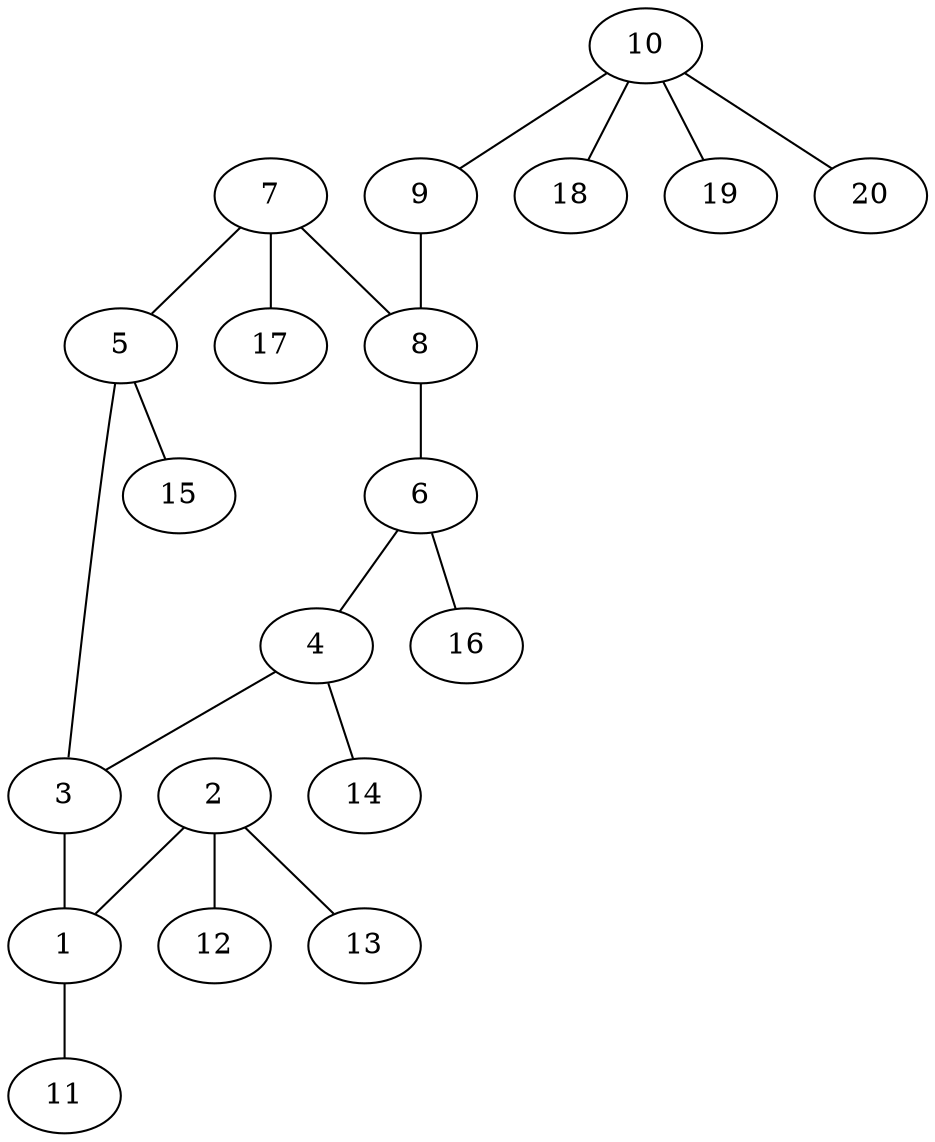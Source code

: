 graph molecule_188 {
	1	 [chem=C];
	11	 [chem=H];
	1 -- 11	 [valence=1];
	2	 [chem=C];
	2 -- 1	 [valence=2];
	12	 [chem=H];
	2 -- 12	 [valence=1];
	13	 [chem=H];
	2 -- 13	 [valence=1];
	3	 [chem=C];
	3 -- 1	 [valence=1];
	4	 [chem=C];
	4 -- 3	 [valence=2];
	14	 [chem=H];
	4 -- 14	 [valence=1];
	5	 [chem=C];
	5 -- 3	 [valence=1];
	15	 [chem=H];
	5 -- 15	 [valence=1];
	6	 [chem=C];
	6 -- 4	 [valence=1];
	16	 [chem=H];
	6 -- 16	 [valence=1];
	7	 [chem=C];
	7 -- 5	 [valence=2];
	8	 [chem=C];
	7 -- 8	 [valence=1];
	17	 [chem=H];
	7 -- 17	 [valence=1];
	8 -- 6	 [valence=2];
	9	 [chem=O];
	9 -- 8	 [valence=1];
	10	 [chem=C];
	10 -- 9	 [valence=1];
	18	 [chem=H];
	10 -- 18	 [valence=1];
	19	 [chem=H];
	10 -- 19	 [valence=1];
	20	 [chem=H];
	10 -- 20	 [valence=1];
}
